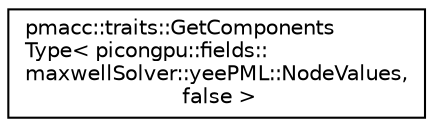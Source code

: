 digraph "Graphical Class Hierarchy"
{
 // LATEX_PDF_SIZE
  edge [fontname="Helvetica",fontsize="10",labelfontname="Helvetica",labelfontsize="10"];
  node [fontname="Helvetica",fontsize="10",shape=record];
  rankdir="LR";
  Node0 [label="pmacc::traits::GetComponents\lType\< picongpu::fields::\lmaxwellSolver::yeePML::NodeValues,\l false \>",height=0.2,width=0.4,color="black", fillcolor="white", style="filled",URL="$structpmacc_1_1traits_1_1_get_components_type_3_01picongpu_1_1fields_1_1maxwell_solver_1_1yee_p_5045e48c666e1ca1205576ba46425574.html",tooltip="Node value traits for checkpointing."];
}
